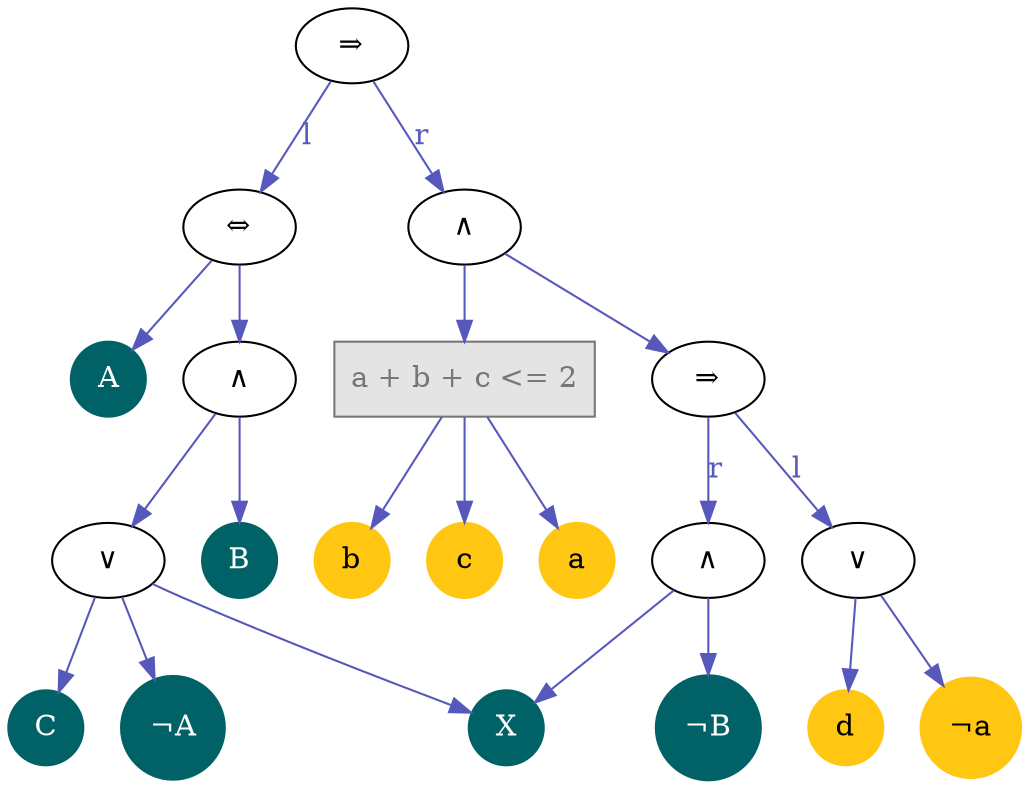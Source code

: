 digraph G {
  bgcolor="#ffffff"

  id0 [shape=circle, style=filled, color="#006266", fontcolor="#ffffff", fillcolor="#006266", label="A"]
  id1 [shape=circle, style=filled, color="#006266", fontcolor="#ffffff", fillcolor="#006266", label="¬A"]
  id2 [shape=circle, style=filled, color="#006266", fontcolor="#ffffff", fillcolor="#006266", label="B"]
  id3 [shape=circle, style=filled, color="#006266", fontcolor="#ffffff", fillcolor="#006266", label="¬B"]
  id4 [shape=circle, style=filled, color="#006266", fontcolor="#ffffff", fillcolor="#006266", label="C"]
  id5 [shape=circle, style=filled, color="#006266", fontcolor="#ffffff", fillcolor="#006266", label="X"]
  id6 [shape=circle, style=filled, color="#ffc612", fontcolor="#000000", fillcolor="#ffc612", label="a"]
  id7 [shape=circle, style=filled, color="#ffc612", fontcolor="#000000", fillcolor="#ffc612", label="¬a"]
  id8 [shape=circle, style=filled, color="#ffc612", fontcolor="#000000", fillcolor="#ffc612", label="b"]
  id9 [shape=circle, style=filled, color="#ffc612", fontcolor="#000000", fillcolor="#ffc612", label="c"]
  id10 [shape=circle, style=filled, color="#ffc612", fontcolor="#000000", fillcolor="#ffc612", label="d"]
  id11 [shape=ellipse, style=filled, color="#000000", fontcolor="#000000", fillcolor="#ffffff", label="⇒"]
  id12 [shape=ellipse, style=filled, color="#000000", fontcolor="#000000", fillcolor="#ffffff", label="⇔"]
  id13 [shape=ellipse, style=filled, color="#000000", fontcolor="#000000", fillcolor="#ffffff", label="∧"]
  id14 [shape=ellipse, style=filled, color="#000000", fontcolor="#000000", fillcolor="#ffffff", label="∨"]
  id15 [shape=ellipse, style=filled, color="#000000", fontcolor="#000000", fillcolor="#ffffff", label="∧"]
  id16 [shape=box, style=filled, color="#777777", fontcolor="#777777", fillcolor="#e4e4e4", label="a + b + c <= 2"]
  id17 [shape=ellipse, style=filled, color="#000000", fontcolor="#000000", fillcolor="#ffffff", label="⇒"]
  id18 [shape=ellipse, style=filled, color="#000000", fontcolor="#000000", fillcolor="#ffffff", label="∨"]
  id19 [shape=ellipse, style=filled, color="#000000", fontcolor="#000000", fillcolor="#ffffff", label="∧"]

  id13 -> id2 [color="#5758bb", fontcolor="#5758bb", style=solid]
  id14 -> id1 [color="#5758bb", fontcolor="#5758bb", style=solid]
  id14 -> id4 [color="#5758bb", fontcolor="#5758bb", style=solid]
  id14 -> id5 [color="#5758bb", fontcolor="#5758bb", style=solid]
  id13 -> id14 [color="#5758bb", fontcolor="#5758bb", style=solid]
  id12 -> id0 [color="#5758bb", fontcolor="#5758bb", style=solid]
  id12 -> id13 [color="#5758bb", fontcolor="#5758bb", style=solid]
  id16 -> id6 [color="#5758bb", fontcolor="#5758bb", style=solid]
  id16 -> id8 [color="#5758bb", fontcolor="#5758bb", style=solid]
  id16 -> id9 [color="#5758bb", fontcolor="#5758bb", style=solid]
  id15 -> id16 [color="#5758bb", fontcolor="#5758bb", style=solid]
  id18 -> id7 [color="#5758bb", fontcolor="#5758bb", style=solid]
  id18 -> id10 [color="#5758bb", fontcolor="#5758bb", style=solid]
  id19 -> id5 [color="#5758bb", fontcolor="#5758bb", style=solid]
  id19 -> id3 [color="#5758bb", fontcolor="#5758bb", style=solid]
  id17 -> id18 [color="#5758bb", fontcolor="#5758bb", style=solid, label="l"]
  id17 -> id19 [color="#5758bb", fontcolor="#5758bb", style=solid, label="r"]
  id15 -> id17 [color="#5758bb", fontcolor="#5758bb", style=solid]
  id11 -> id12 [color="#5758bb", fontcolor="#5758bb", style=solid, label="l"]
  id11 -> id15 [color="#5758bb", fontcolor="#5758bb", style=solid, label="r"]
}
